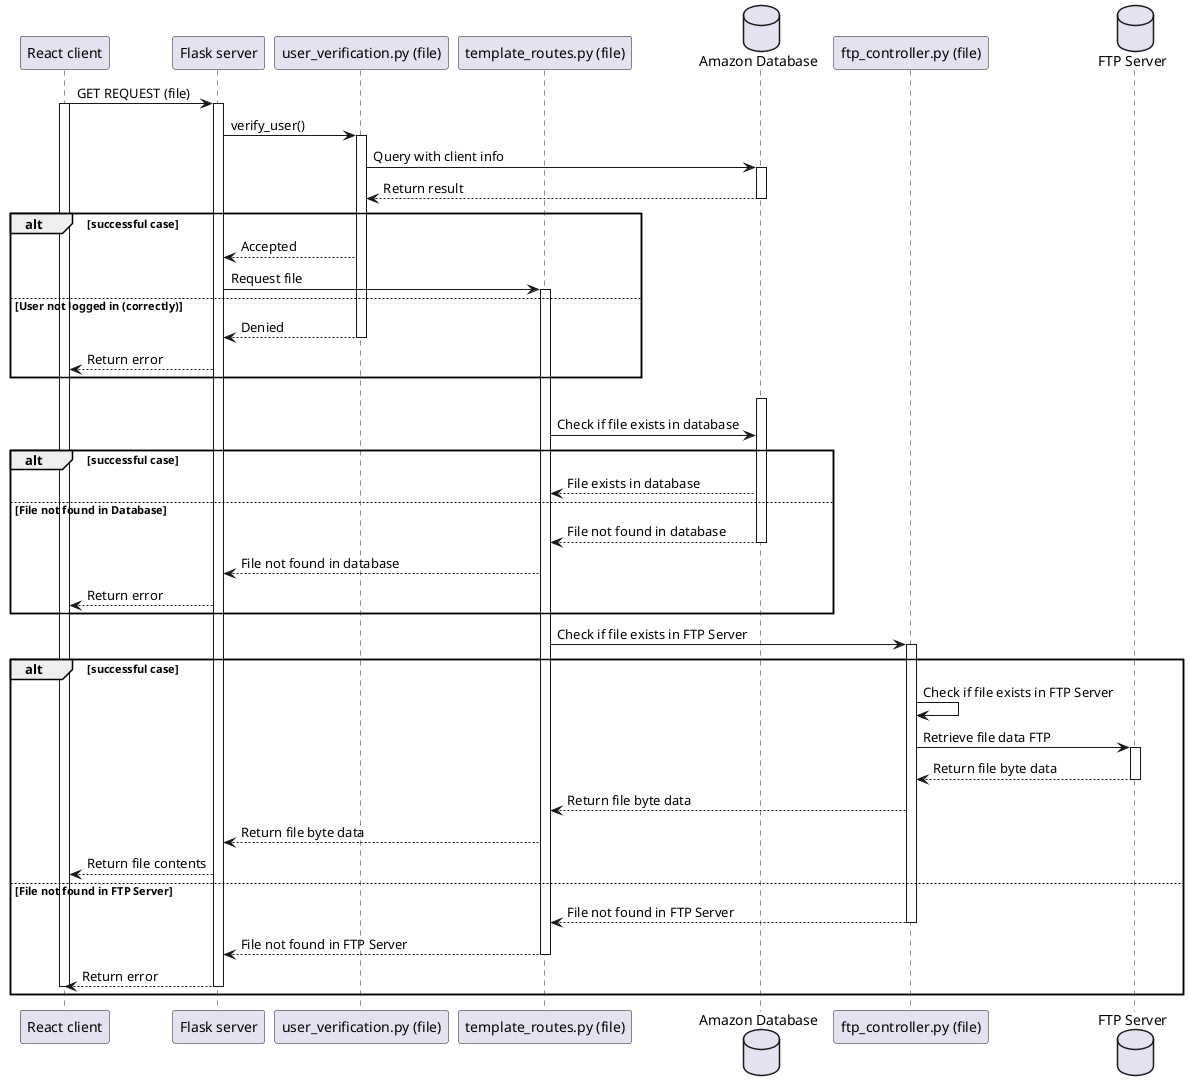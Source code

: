 @startuml



participant "React client" as Rct
participant "Flask server" as flsk
participant "user_verification.py (file)" as usr
participant "template_routes.py (file)" as tmplt
database "Amazon Database" as db
participant "ftp_controller.py (file)"  as ftp
database "FTP Server" as ftps

'group yeetus
Rct -> flsk: GET REQUEST (file)
activate Rct
activate flsk

flsk -> usr: verify_user()
activate usr
usr -> db: Query with client info
activate db
db --> usr: Return result
deactivate db
alt successful case 
    usr --> flsk: Accepted
    flsk -> tmplt: Request file
    activate tmplt
else User not logged in (correctly)
    usr --> flsk: Denied
deactivate usr
flsk --> Rct: Return error
end


db -[hidden]-> db
activate db
tmplt -> db: Check if file exists in database
alt successful case
    db --> tmplt: File exists in database
else File not found in Database

    db --> tmplt: File not found in database
    deactivate db
    tmplt --> flsk: File not found in database
    flsk --> Rct: Return error
end
    tmplt -> ftp: Check if file exists in FTP Server
    activate ftp
'ftp -> db: Query Database

alt successful case
    ftp -> ftp: Check if file exists in FTP Server
    ftp -> ftps: Retrieve file data FTP
    activate ftps
    ftps --> ftp: Return file byte data
    deactivate ftps
    ftp --> tmplt: Return file byte data
    tmplt --> flsk: Return file byte data
    flsk --> Rct: Return file contents 

else File not found in FTP Server
    ftp --> tmplt: File not found in FTP Server
    deactivate ftp
    tmplt --> flsk: File not found in FTP Server
    deactivate tmplt
    flsk --> Rct: Return error
    deactivate Rct
    deactivate flsk
end
@enduml